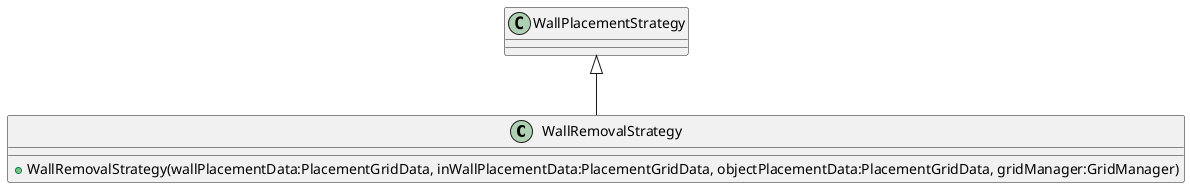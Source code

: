 @startuml
class WallRemovalStrategy {
    + WallRemovalStrategy(wallPlacementData:PlacementGridData, inWallPlacementData:PlacementGridData, objectPlacementData:PlacementGridData, gridManager:GridManager)
}
WallPlacementStrategy <|-- WallRemovalStrategy
@enduml
